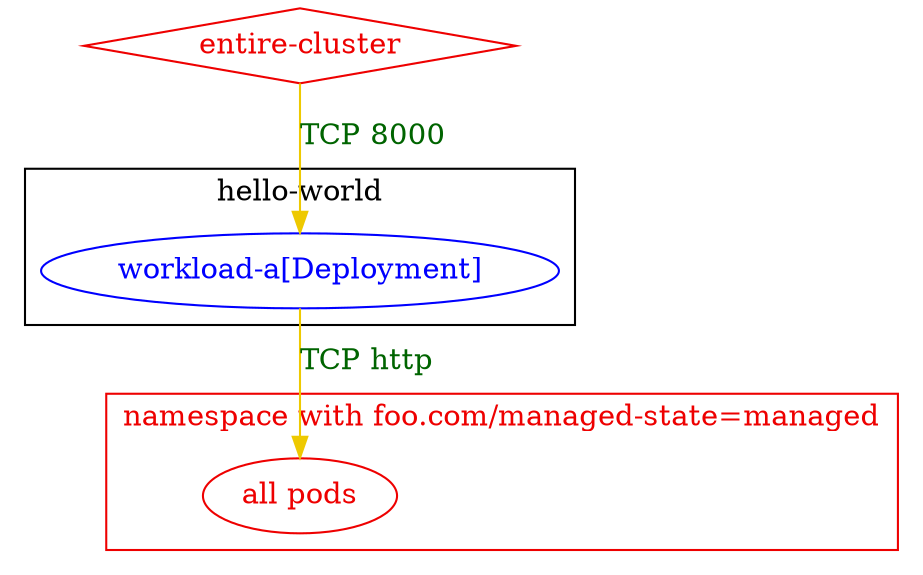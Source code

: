 digraph {
	subgraph "cluster_hello_world" {
		color="black"
		fontcolor="black"
		"hello-world/workload-a[Deployment]" [label="workload-a[Deployment]" color="blue" fontcolor="blue"]
		label="hello-world"
	}
	subgraph "cluster_namespace with foo.com/managed_state=managed" {
		color="red2"
		fontcolor="red2"
		"all pods_in_foo.com/managed-state=managed" [label="all pods" color="red2" fontcolor="red2"]
		label="namespace with foo.com/managed-state=managed"
	}
	"entire-cluster" [label="entire-cluster" color="red2" fontcolor="red2" shape=diamond]
	"entire-cluster" -> "hello-world/workload-a[Deployment]" [label="TCP 8000" color="gold2" fontcolor="darkgreen"]
	"hello-world/workload-a[Deployment]" -> "all pods_in_foo.com/managed-state=managed" [label="TCP http" color="gold2" fontcolor="darkgreen"]
}